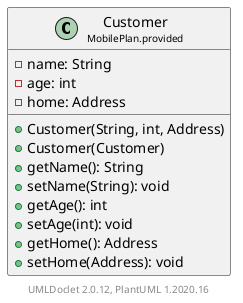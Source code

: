 @startuml
    set namespaceSeparator none
    hide empty fields
    hide empty methods

    class "<size:14>Customer\n<size:10>MobilePlan.provided" as MobilePlan.provided.Customer [[Customer.html]] {
        -name: String
        -age: int
        -home: Address
        +Customer(String, int, Address)
        +Customer(Customer)
        +getName(): String
        +setName(String): void
        +getAge(): int
        +setAge(int): void
        +getHome(): Address
        +setHome(Address): void
    }

    center footer UMLDoclet 2.0.12, PlantUML 1.2020.16
@enduml
